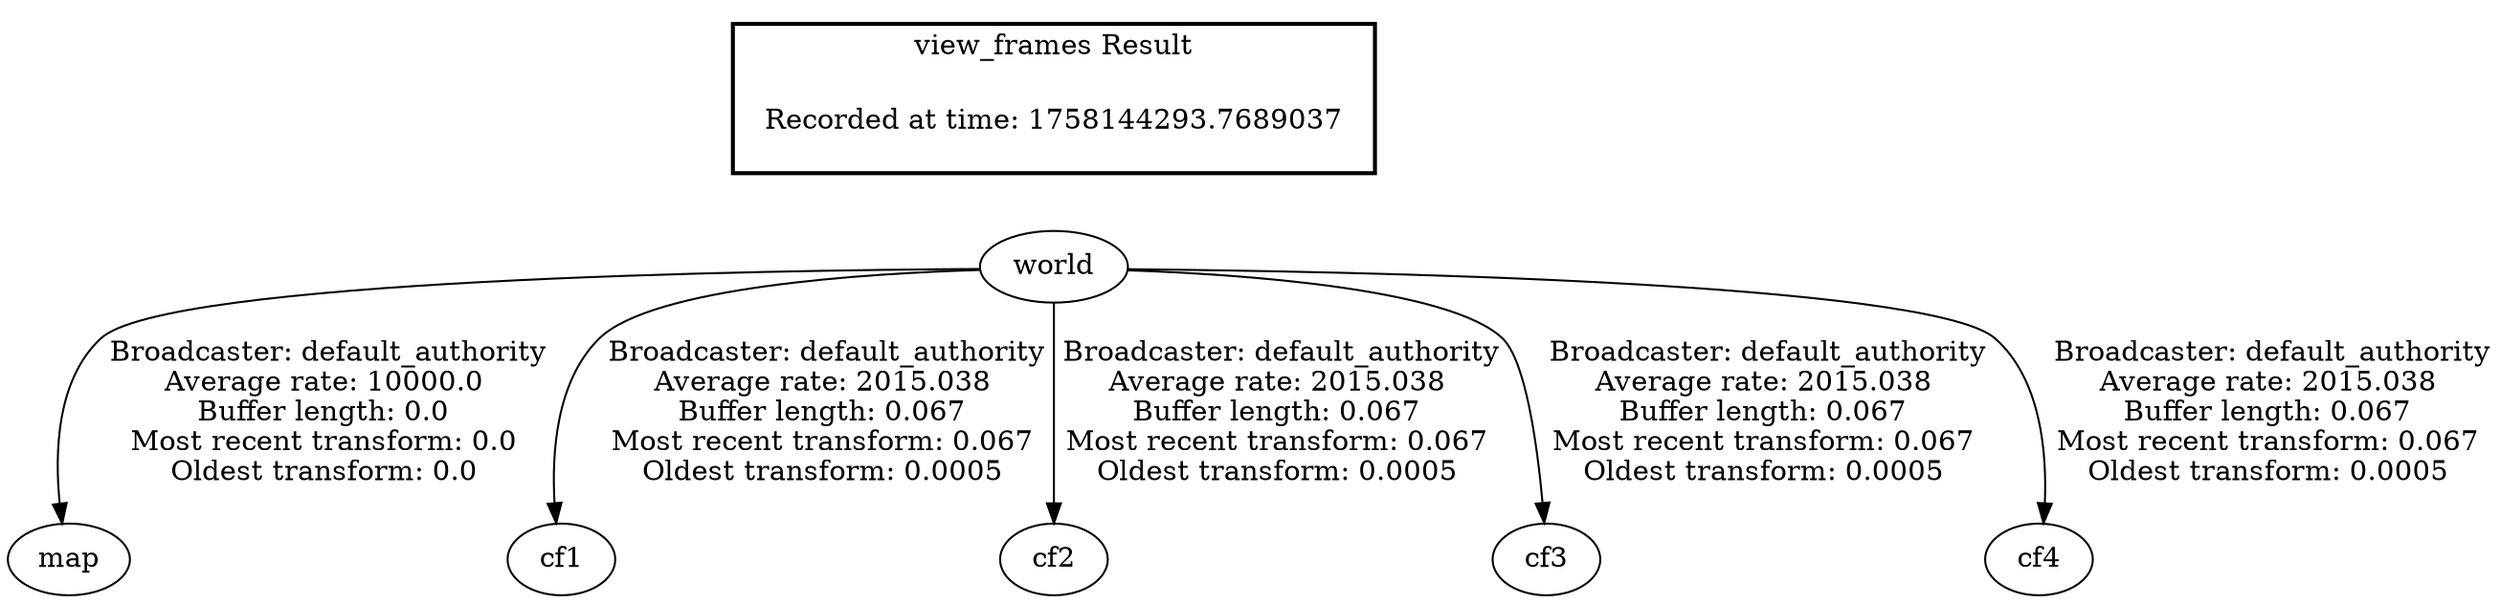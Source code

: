 digraph G {
"world" -> "map"[label=" Broadcaster: default_authority\nAverage rate: 10000.0\nBuffer length: 0.0\nMost recent transform: 0.0\nOldest transform: 0.0\n"];
"world" -> "cf1"[label=" Broadcaster: default_authority\nAverage rate: 2015.038\nBuffer length: 0.067\nMost recent transform: 0.067\nOldest transform: 0.0005\n"];
"world" -> "cf2"[label=" Broadcaster: default_authority\nAverage rate: 2015.038\nBuffer length: 0.067\nMost recent transform: 0.067\nOldest transform: 0.0005\n"];
"world" -> "cf3"[label=" Broadcaster: default_authority\nAverage rate: 2015.038\nBuffer length: 0.067\nMost recent transform: 0.067\nOldest transform: 0.0005\n"];
"world" -> "cf4"[label=" Broadcaster: default_authority\nAverage rate: 2015.038\nBuffer length: 0.067\nMost recent transform: 0.067\nOldest transform: 0.0005\n"];
edge [style=invis];
 subgraph cluster_legend { style=bold; color=black; label ="view_frames Result";
"Recorded at time: 1758144293.7689037"[ shape=plaintext ] ;
}->"world";
}